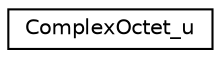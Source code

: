 digraph "Graphical Class Hierarchy"
{
 // INTERACTIVE_SVG=YES
  edge [fontname="Helvetica",fontsize="10",labelfontname="Helvetica",labelfontsize="10"];
  node [fontname="Helvetica",fontsize="10",shape=record];
  rankdir="LR";
  Node1 [label="ComplexOctet_u",height=0.2,width=0.4,color="black", fillcolor="white", style="filled",URL="$class_standard_interfaces__i_1_1_complex_octet__u.html"];
}
